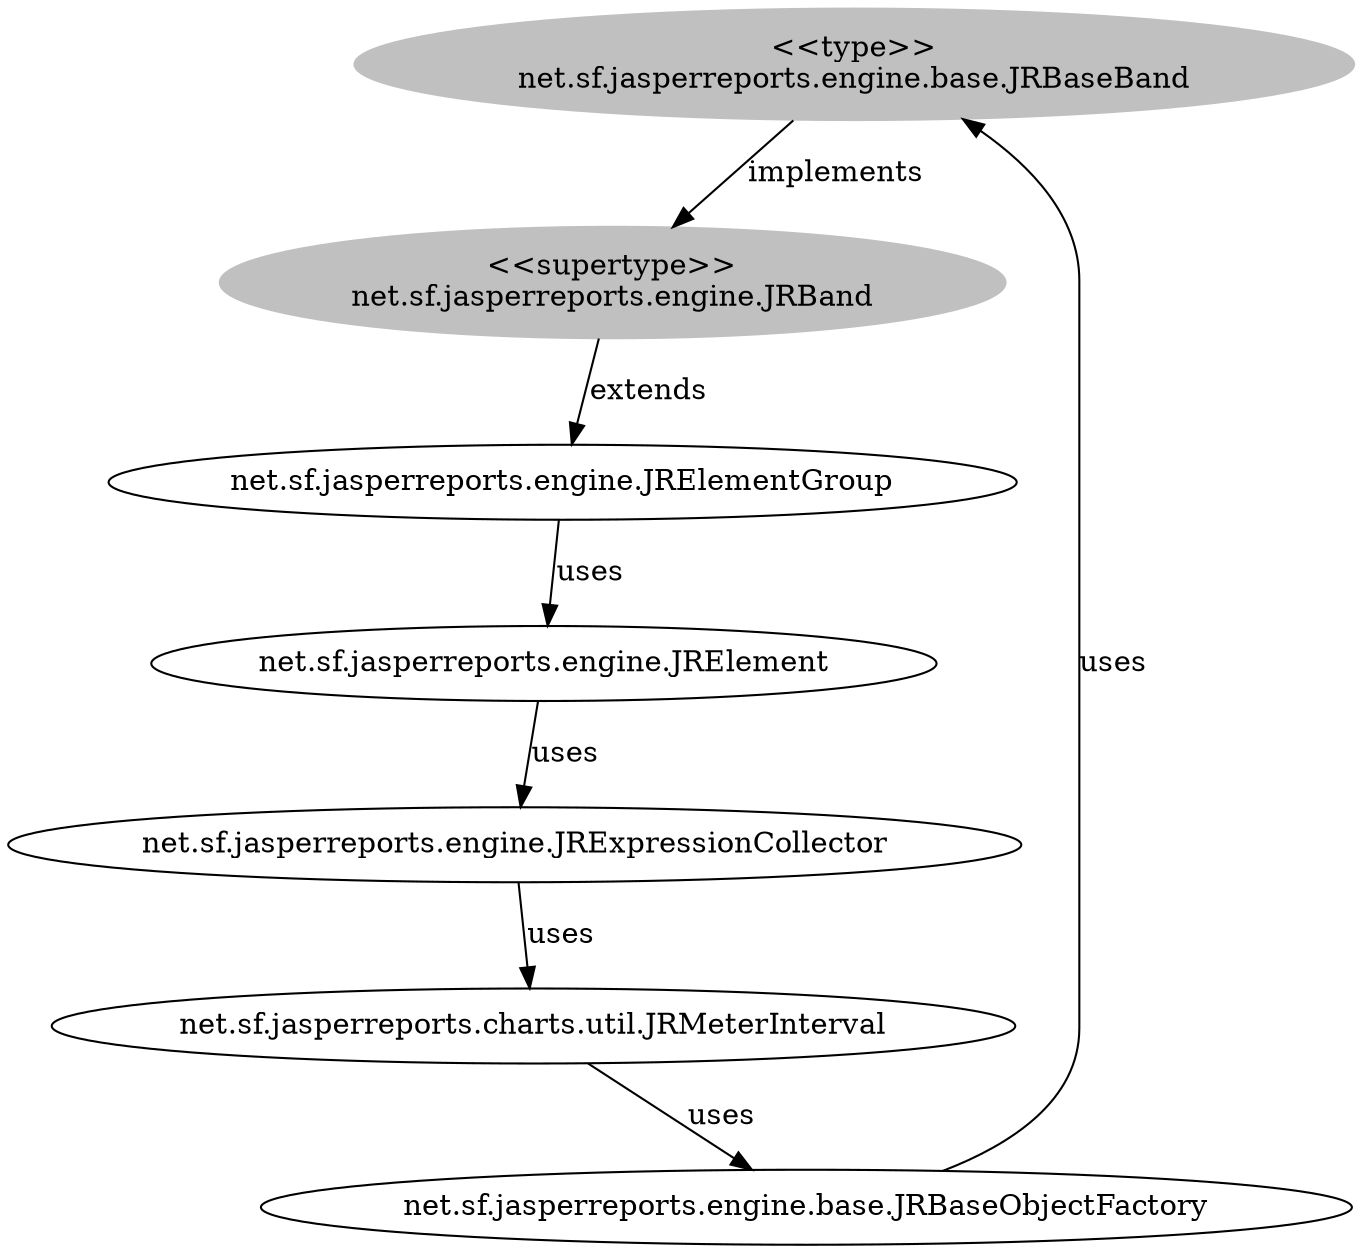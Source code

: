 digraph stk {
	net_sf_jasperreports_engine_base_JRBaseBand [label="<<type>>
net.sf.jasperreports.engine.base.JRBaseBand",style=filled,color="grey"];
	net_sf_jasperreports_engine_JRBand [label="<<supertype>>
net.sf.jasperreports.engine.JRBand",style=filled,color="grey"];
	net_sf_jasperreports_engine_JRElementGroup [label="net.sf.jasperreports.engine.JRElementGroup"];
	net_sf_jasperreports_engine_JRElement [label="net.sf.jasperreports.engine.JRElement"];
	net_sf_jasperreports_engine_base_JRBaseObjectFactory [label="net.sf.jasperreports.engine.base.JRBaseObjectFactory"];
	net_sf_jasperreports_engine_JRExpressionCollector [label="net.sf.jasperreports.engine.JRExpressionCollector"];
	net_sf_jasperreports_charts_util_JRMeterInterval [label="net.sf.jasperreports.charts.util.JRMeterInterval"];
	net_sf_jasperreports_engine_base_JRBaseBand -> net_sf_jasperreports_engine_JRBand [label=implements];
	net_sf_jasperreports_engine_JRBand -> net_sf_jasperreports_engine_JRElementGroup [label=extends];
	net_sf_jasperreports_engine_JRElementGroup -> net_sf_jasperreports_engine_JRElement [label=uses];
	net_sf_jasperreports_engine_JRElement -> net_sf_jasperreports_engine_JRExpressionCollector [label=uses];
	net_sf_jasperreports_engine_JRExpressionCollector -> net_sf_jasperreports_charts_util_JRMeterInterval [label=uses];
	net_sf_jasperreports_charts_util_JRMeterInterval -> net_sf_jasperreports_engine_base_JRBaseObjectFactory [label=uses];
	net_sf_jasperreports_engine_base_JRBaseObjectFactory -> net_sf_jasperreports_engine_base_JRBaseBand [label=uses];
}
